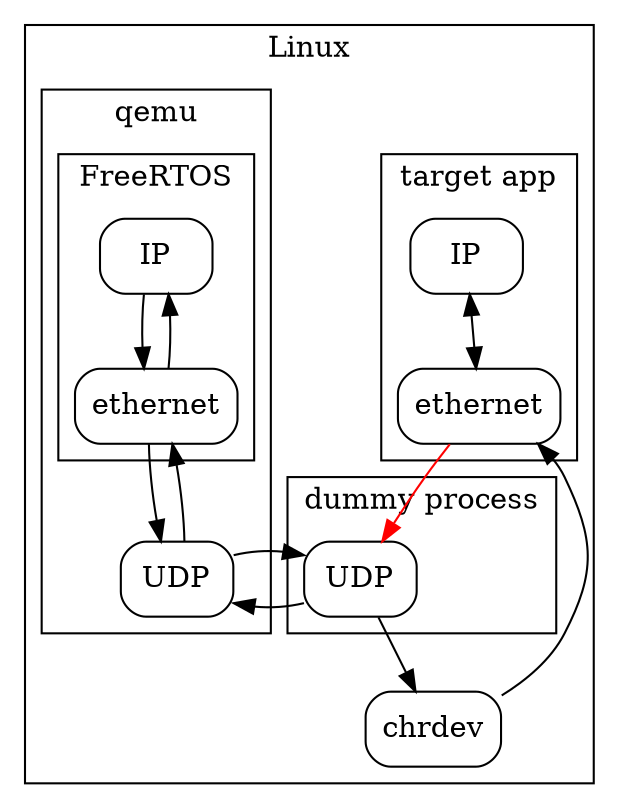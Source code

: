 digraph D {
    rankdir = TD;
    newrank=true;

    node[shape="box", style="rounded"]
    subgraph cluster_Linux {
        label="Linux"

        subgraph cluster_Target {
            label="target app"

            lip[label="IP"]
            lap[label="ethernet"]
            lip->lap[dir="both"]
        }
        chrdev
        subgraph cluster_dummy {
            label="dummy process"
            some[label="UDP"]
        }
        subgraph cluster_qemu {
            label="qemu"
            f[label="UDP"]

            subgraph cluster_FreeRTOS {
                label="FreeRTOS"
                rip[label="IP"]
                rap[label="ethernet"] 
                rip->rap[]
                rip->rap[dir="back"]
            }
        }
    }
    lap -> some[color="red"]
    chrdev->lap
    rap -> f
    rap -> f[dir="back"]
    some -> f
    some -> f[dir="back"]
    some -> chrdev
    lip->some[style="invis"]

    { rank=same; lip; rip; }
    { rank=same; lap; rap; }
    { rank=same; some; f; }
}